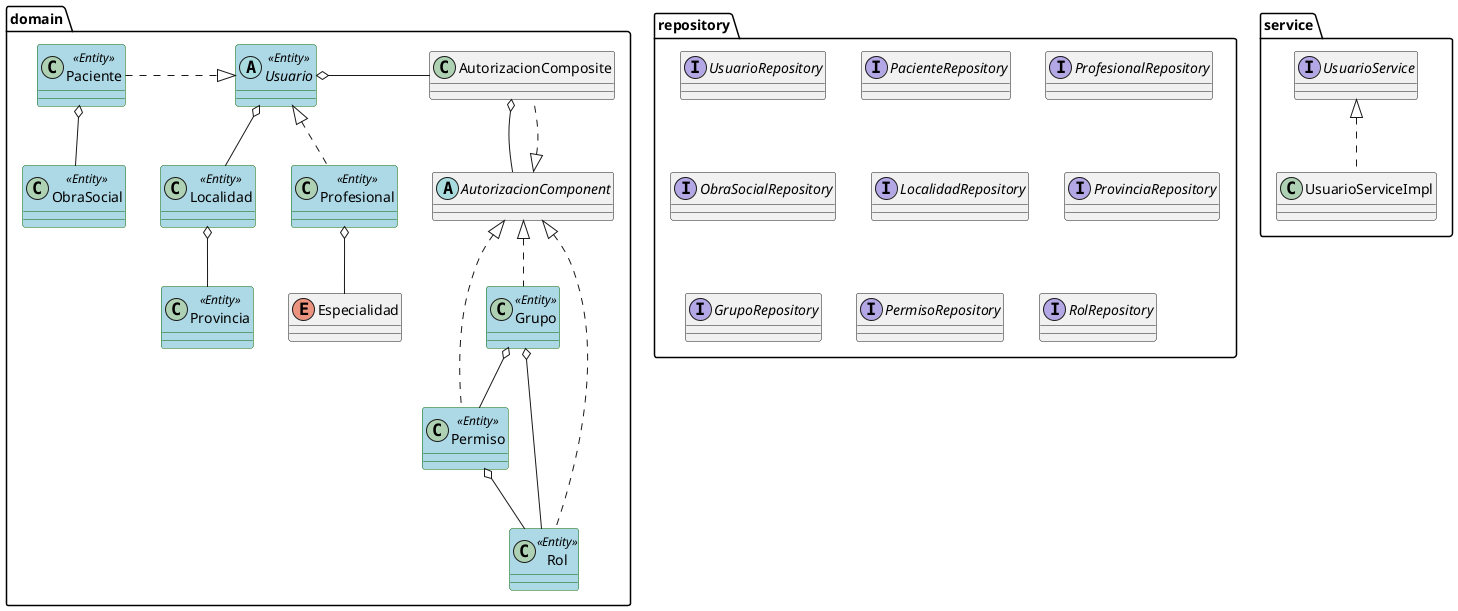 @startuml Package de Usuario
skinparam class {
BackgroundColor<<Entity>> LightBlue
BorderColor<<Entity>> DarkGreen
}

package domain{
    abstract Usuario<<Entity>>{}
    abstract AutorizacionComponent
    class Paciente <<Entity>>{}
    class Profesional <<Entity>>{}
    class Localidad <<Entity>>{}
    class Provincia <<Entity>>{}
    class AutorizacionComposite{}
    class Grupo <<Entity>>{}
    class Rol <<Entity>>{}
    class Permiso <<Entity>>{}
    class ObraSocial<<Entity>>{}
    enum Especialidad{}
}
package repository{
    interface UsuarioRepository{}
    interface PacienteRepository{}
    interface ProfesionalRepository{}
    interface ObraSocialRepository{}
    interface LocalidadRepository{}
    interface ProvinciaRepository{}
    interface GrupoRepository{}
    interface PermisoRepository{}
    interface RolRepository{}
}

package service{
    interface UsuarioService{}
    class UsuarioServiceImpl{}
}

Usuario <|.left. Paciente
Usuario <|.. Profesional
Usuario o-- Localidad
Usuario o-right- AutorizacionComposite

Profesional o-- Especialidad

Paciente o-- ObraSocial

Localidad o-- Provincia

AutorizacionComposite o-- AutorizacionComponent

AutorizacionComponent <|.. AutorizacionComposite
AutorizacionComponent <|.. Grupo
AutorizacionComponent <|.. Rol
AutorizacionComponent <|.. Permiso

Grupo o-- Rol
Grupo o-- Permiso

Permiso o-- Rol

UsuarioService <|.. UsuarioServiceImpl
@enduml